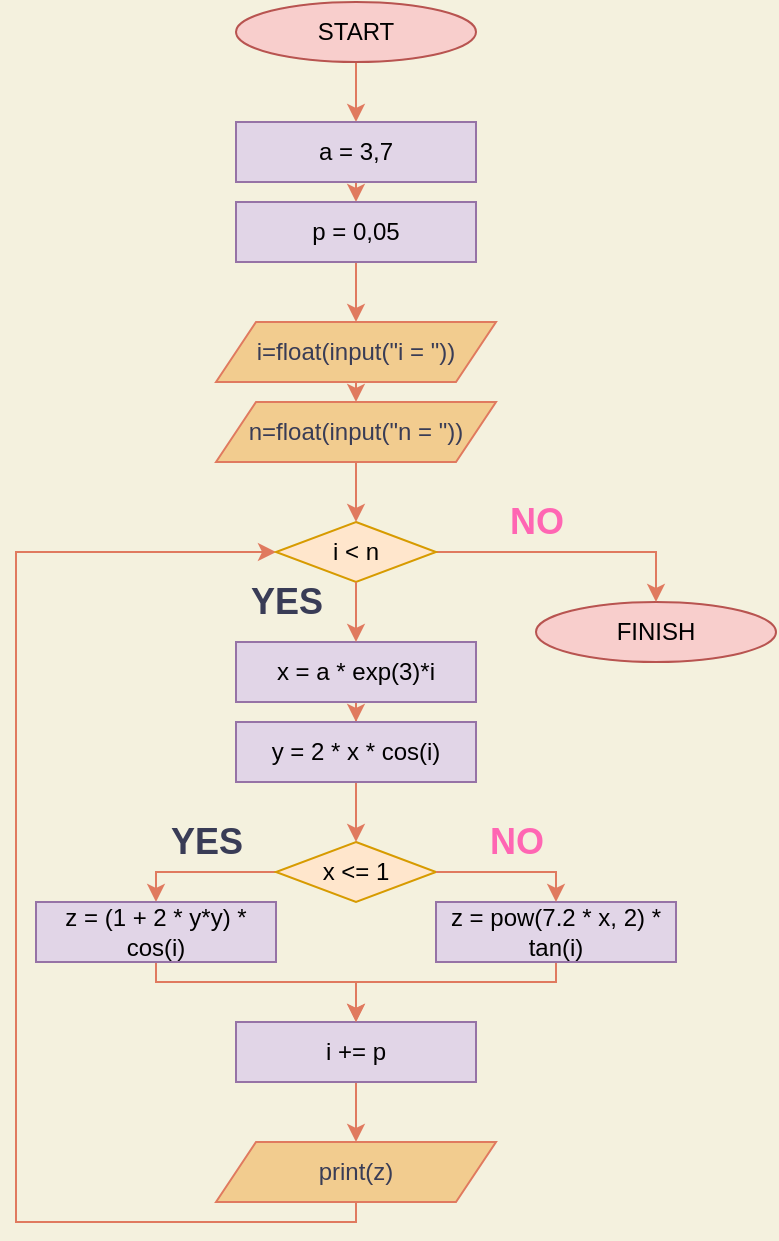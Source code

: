 <mxfile version="14.4.2" type="github">
  <diagram id="C5RBs43oDa-KdzZeNtuy" name="Page-1">
    <mxGraphModel dx="599" dy="297" grid="1" gridSize="10" guides="1" tooltips="1" connect="1" arrows="1" fold="1" page="1" pageScale="1" pageWidth="827" pageHeight="1169" background="#F4F1DE" math="0" shadow="0">
      <root>
        <mxCell id="WIyWlLk6GJQsqaUBKTNV-0" />
        <mxCell id="WIyWlLk6GJQsqaUBKTNV-1" parent="WIyWlLk6GJQsqaUBKTNV-0" />
        <mxCell id="fDO4mFQE8FthaiIr9Yby-4" style="edgeStyle=orthogonalEdgeStyle;rounded=0;orthogonalLoop=1;jettySize=auto;html=1;exitX=0.5;exitY=1;exitDx=0;exitDy=0;labelBackgroundColor=#F4F1DE;strokeColor=#E07A5F;fontColor=#393C56;" parent="WIyWlLk6GJQsqaUBKTNV-1" source="fDO4mFQE8FthaiIr9Yby-1" target="fDO4mFQE8FthaiIr9Yby-3" edge="1">
          <mxGeometry relative="1" as="geometry" />
        </mxCell>
        <mxCell id="fDO4mFQE8FthaiIr9Yby-1" value="START" style="ellipse;whiteSpace=wrap;html=1;fillColor=#f8cecc;strokeColor=#b85450;" parent="WIyWlLk6GJQsqaUBKTNV-1" vertex="1">
          <mxGeometry x="320" y="50" width="120" height="30" as="geometry" />
        </mxCell>
        <mxCell id="fDO4mFQE8FthaiIr9Yby-2" value="FINISH" style="ellipse;whiteSpace=wrap;html=1;fillColor=#f8cecc;strokeColor=#b85450;" parent="WIyWlLk6GJQsqaUBKTNV-1" vertex="1">
          <mxGeometry x="470" y="350" width="120" height="30" as="geometry" />
        </mxCell>
        <mxCell id="fDO4mFQE8FthaiIr9Yby-6" style="edgeStyle=orthogonalEdgeStyle;rounded=0;orthogonalLoop=1;jettySize=auto;html=1;exitX=0.5;exitY=1;exitDx=0;exitDy=0;entryX=0.5;entryY=0;entryDx=0;entryDy=0;labelBackgroundColor=#F4F1DE;strokeColor=#E07A5F;fontColor=#393C56;" parent="WIyWlLk6GJQsqaUBKTNV-1" source="fDO4mFQE8FthaiIr9Yby-3" target="l8t28eZW5hl5tM2Rphc--11" edge="1">
          <mxGeometry relative="1" as="geometry" />
        </mxCell>
        <mxCell id="fDO4mFQE8FthaiIr9Yby-3" value="&lt;div&gt;&lt;font style=&quot;vertical-align: inherit&quot;&gt;&lt;font style=&quot;vertical-align: inherit&quot;&gt;&lt;font style=&quot;vertical-align: inherit&quot;&gt;&lt;font style=&quot;vertical-align: inherit&quot;&gt;а = 3,7&lt;/font&gt;&lt;/font&gt;&lt;/font&gt;&lt;/font&gt;&lt;/div&gt;" style="rounded=0;whiteSpace=wrap;html=1;fillColor=#e1d5e7;strokeColor=#9673a6;" parent="WIyWlLk6GJQsqaUBKTNV-1" vertex="1">
          <mxGeometry x="320" y="110" width="120" height="30" as="geometry" />
        </mxCell>
        <mxCell id="fDO4mFQE8FthaiIr9Yby-8" style="edgeStyle=orthogonalEdgeStyle;rounded=0;orthogonalLoop=1;jettySize=auto;html=1;exitX=0.5;exitY=1;exitDx=0;exitDy=0;entryX=0.5;entryY=0;entryDx=0;entryDy=0;labelBackgroundColor=#F4F1DE;strokeColor=#E07A5F;fontColor=#393C56;" parent="WIyWlLk6GJQsqaUBKTNV-1" source="fDO4mFQE8FthaiIr9Yby-5" target="l8t28eZW5hl5tM2Rphc--13" edge="1">
          <mxGeometry relative="1" as="geometry">
            <Array as="points">
              <mxPoint x="380" y="245" />
              <mxPoint x="380" y="245" />
            </Array>
          </mxGeometry>
        </mxCell>
        <mxCell id="fDO4mFQE8FthaiIr9Yby-5" value="&lt;div&gt;&lt;font style=&quot;vertical-align: inherit&quot;&gt;&lt;font style=&quot;vertical-align: inherit&quot;&gt;&lt;font style=&quot;vertical-align: inherit&quot;&gt;&lt;font style=&quot;vertical-align: inherit&quot;&gt;i=float(input(&quot;i = &quot;))&lt;/font&gt;&lt;/font&gt;&lt;/font&gt;&lt;/font&gt;&lt;/div&gt;" style="shape=parallelogram;perimeter=parallelogramPerimeter;whiteSpace=wrap;html=1;fixedSize=1;fillColor=#F2CC8F;strokeColor=#E07A5F;fontColor=#393C56;" parent="WIyWlLk6GJQsqaUBKTNV-1" vertex="1">
          <mxGeometry x="310" y="210" width="140" height="30" as="geometry" />
        </mxCell>
        <mxCell id="fDO4mFQE8FthaiIr9Yby-9" style="edgeStyle=orthogonalEdgeStyle;rounded=0;orthogonalLoop=1;jettySize=auto;html=1;entryX=0;entryY=0.5;entryDx=0;entryDy=0;exitX=0.5;exitY=1;exitDx=0;exitDy=0;labelBackgroundColor=#F4F1DE;strokeColor=#E07A5F;fontColor=#393C56;" parent="WIyWlLk6GJQsqaUBKTNV-1" source="fDO4mFQE8FthaiIr9Yby-27" target="fDO4mFQE8FthaiIr9Yby-7" edge="1">
          <mxGeometry relative="1" as="geometry">
            <mxPoint x="220" y="300" as="targetPoint" />
            <mxPoint x="530" y="850" as="sourcePoint" />
            <Array as="points">
              <mxPoint x="380" y="660" />
              <mxPoint x="210" y="660" />
              <mxPoint x="210" y="325" />
            </Array>
          </mxGeometry>
        </mxCell>
        <mxCell id="fDO4mFQE8FthaiIr9Yby-10" style="edgeStyle=orthogonalEdgeStyle;rounded=0;orthogonalLoop=1;jettySize=auto;html=1;exitX=1;exitY=0.5;exitDx=0;exitDy=0;labelBackgroundColor=#F4F1DE;strokeColor=#E07A5F;fontColor=#393C56;" parent="WIyWlLk6GJQsqaUBKTNV-1" source="fDO4mFQE8FthaiIr9Yby-7" target="fDO4mFQE8FthaiIr9Yby-2" edge="1">
          <mxGeometry relative="1" as="geometry">
            <mxPoint x="540" y="340" as="targetPoint" />
            <Array as="points">
              <mxPoint x="530" y="325" />
            </Array>
          </mxGeometry>
        </mxCell>
        <mxCell id="fDO4mFQE8FthaiIr9Yby-7" value="i &amp;lt; n" style="rhombus;whiteSpace=wrap;html=1;fillColor=#ffe6cc;strokeColor=#d79b00;" parent="WIyWlLk6GJQsqaUBKTNV-1" vertex="1">
          <mxGeometry x="340" y="310" width="80" height="30" as="geometry" />
        </mxCell>
        <mxCell id="l8t28eZW5hl5tM2Rphc--17" style="edgeStyle=orthogonalEdgeStyle;curved=0;rounded=1;sketch=0;orthogonalLoop=1;jettySize=auto;html=1;exitX=0.5;exitY=1;exitDx=0;exitDy=0;strokeColor=#E07A5F;fillColor=#F2CC8F;fontColor=#393C56;" edge="1" parent="WIyWlLk6GJQsqaUBKTNV-1" source="fDO4mFQE8FthaiIr9Yby-11" target="l8t28eZW5hl5tM2Rphc--16">
          <mxGeometry relative="1" as="geometry" />
        </mxCell>
        <mxCell id="fDO4mFQE8FthaiIr9Yby-11" value="&lt;div&gt;x = a * exp(3)*i&lt;/div&gt;" style="rounded=0;whiteSpace=wrap;html=1;fillColor=#e1d5e7;strokeColor=#9673a6;" parent="WIyWlLk6GJQsqaUBKTNV-1" vertex="1">
          <mxGeometry x="320" y="370" width="120" height="30" as="geometry" />
        </mxCell>
        <mxCell id="fDO4mFQE8FthaiIr9Yby-12" style="edgeStyle=orthogonalEdgeStyle;rounded=0;orthogonalLoop=1;jettySize=auto;html=1;entryX=0.5;entryY=0;entryDx=0;entryDy=0;labelBackgroundColor=#F4F1DE;strokeColor=#E07A5F;fontColor=#393C56;" parent="WIyWlLk6GJQsqaUBKTNV-1" source="fDO4mFQE8FthaiIr9Yby-7" target="fDO4mFQE8FthaiIr9Yby-11" edge="1">
          <mxGeometry relative="1" as="geometry">
            <mxPoint x="370" y="400" as="targetPoint" />
            <mxPoint x="380" y="370" as="sourcePoint" />
            <Array as="points">
              <mxPoint x="380" y="360" />
              <mxPoint x="380" y="360" />
            </Array>
          </mxGeometry>
        </mxCell>
        <mxCell id="fDO4mFQE8FthaiIr9Yby-29" style="edgeStyle=orthogonalEdgeStyle;rounded=0;orthogonalLoop=1;jettySize=auto;html=1;exitX=0.5;exitY=1;exitDx=0;exitDy=0;entryX=0.5;entryY=0;entryDx=0;entryDy=0;labelBackgroundColor=#F4F1DE;strokeColor=#E07A5F;fontColor=#393C56;" parent="WIyWlLk6GJQsqaUBKTNV-1" source="fDO4mFQE8FthaiIr9Yby-14" target="fDO4mFQE8FthaiIr9Yby-27" edge="1">
          <mxGeometry relative="1" as="geometry" />
        </mxCell>
        <mxCell id="fDO4mFQE8FthaiIr9Yby-14" value="i += p" style="rounded=0;whiteSpace=wrap;html=1;fillColor=#e1d5e7;strokeColor=#9673a6;" parent="WIyWlLk6GJQsqaUBKTNV-1" vertex="1">
          <mxGeometry x="320" y="560" width="120" height="30" as="geometry" />
        </mxCell>
        <mxCell id="fDO4mFQE8FthaiIr9Yby-21" style="edgeStyle=orthogonalEdgeStyle;rounded=0;orthogonalLoop=1;jettySize=auto;html=1;entryX=0.5;entryY=0;entryDx=0;entryDy=0;exitX=0.5;exitY=1;exitDx=0;exitDy=0;labelBackgroundColor=#F4F1DE;strokeColor=#E07A5F;fontColor=#393C56;" parent="WIyWlLk6GJQsqaUBKTNV-1" source="fDO4mFQE8FthaiIr9Yby-25" target="fDO4mFQE8FthaiIr9Yby-14" edge="1">
          <mxGeometry relative="1" as="geometry">
            <mxPoint x="380" y="760" as="targetPoint" />
            <Array as="points">
              <mxPoint x="480" y="540" />
              <mxPoint x="380" y="540" />
            </Array>
          </mxGeometry>
        </mxCell>
        <mxCell id="fDO4mFQE8FthaiIr9Yby-22" style="edgeStyle=orthogonalEdgeStyle;rounded=0;orthogonalLoop=1;jettySize=auto;html=1;entryX=0.5;entryY=0;entryDx=0;entryDy=0;exitX=0.5;exitY=1;exitDx=0;exitDy=0;labelBackgroundColor=#F4F1DE;strokeColor=#E07A5F;fontColor=#393C56;" parent="WIyWlLk6GJQsqaUBKTNV-1" source="fDO4mFQE8FthaiIr9Yby-23" target="fDO4mFQE8FthaiIr9Yby-14" edge="1">
          <mxGeometry relative="1" as="geometry">
            <mxPoint x="330" y="660" as="targetPoint" />
            <Array as="points">
              <mxPoint x="280" y="540" />
              <mxPoint x="380" y="540" />
            </Array>
          </mxGeometry>
        </mxCell>
        <mxCell id="l8t28eZW5hl5tM2Rphc--5" style="edgeStyle=orthogonalEdgeStyle;rounded=0;orthogonalLoop=1;jettySize=auto;html=1;exitX=0;exitY=0.5;exitDx=0;exitDy=0;entryX=0.5;entryY=0;entryDx=0;entryDy=0;labelBackgroundColor=#F4F1DE;strokeColor=#E07A5F;fontColor=#393C56;" edge="1" parent="WIyWlLk6GJQsqaUBKTNV-1" source="fDO4mFQE8FthaiIr9Yby-17" target="fDO4mFQE8FthaiIr9Yby-23">
          <mxGeometry relative="1" as="geometry">
            <mxPoint x="240" y="480" as="targetPoint" />
            <Array as="points">
              <mxPoint x="280" y="485" />
            </Array>
          </mxGeometry>
        </mxCell>
        <mxCell id="fDO4mFQE8FthaiIr9Yby-17" value="x &amp;lt;= 1" style="rhombus;whiteSpace=wrap;html=1;fillColor=#ffe6cc;strokeColor=#d79b00;" parent="WIyWlLk6GJQsqaUBKTNV-1" vertex="1">
          <mxGeometry x="340" y="470" width="80" height="30" as="geometry" />
        </mxCell>
        <mxCell id="fDO4mFQE8FthaiIr9Yby-18" style="edgeStyle=orthogonalEdgeStyle;rounded=0;orthogonalLoop=1;jettySize=auto;html=1;exitX=0.5;exitY=1;exitDx=0;exitDy=0;labelBackgroundColor=#F4F1DE;strokeColor=#E07A5F;fontColor=#393C56;entryX=0.5;entryY=0;entryDx=0;entryDy=0;" parent="WIyWlLk6GJQsqaUBKTNV-1" source="l8t28eZW5hl5tM2Rphc--16" target="fDO4mFQE8FthaiIr9Yby-17" edge="1">
          <mxGeometry relative="1" as="geometry">
            <mxPoint x="380" y="450" as="targetPoint" />
            <mxPoint x="380" y="460" as="sourcePoint" />
            <Array as="points" />
          </mxGeometry>
        </mxCell>
        <mxCell id="fDO4mFQE8FthaiIr9Yby-19" value="&lt;font style=&quot;font-size: 18px&quot; color=&quot;#ff66b3&quot;&gt;&lt;b&gt;NO&lt;/b&gt;&lt;/font&gt;" style="text;html=1;align=center;verticalAlign=middle;resizable=0;points=[];autosize=1;fontColor=#393C56;" parent="WIyWlLk6GJQsqaUBKTNV-1" vertex="1">
          <mxGeometry x="450" y="300" width="40" height="20" as="geometry" />
        </mxCell>
        <mxCell id="fDO4mFQE8FthaiIr9Yby-20" value="&lt;font style=&quot;font-size: 18px&quot;&gt;&lt;b&gt;YES&lt;/b&gt;&lt;/font&gt;" style="text;html=1;align=center;verticalAlign=middle;resizable=0;points=[];autosize=1;fontColor=#393C56;" parent="WIyWlLk6GJQsqaUBKTNV-1" vertex="1">
          <mxGeometry x="320" y="340" width="50" height="20" as="geometry" />
        </mxCell>
        <mxCell id="fDO4mFQE8FthaiIr9Yby-23" value="z = (1 + 2 * y*y) * cos(i)" style="rounded=0;whiteSpace=wrap;html=1;fillColor=#e1d5e7;strokeColor=#9673a6;" parent="WIyWlLk6GJQsqaUBKTNV-1" vertex="1">
          <mxGeometry x="220" y="500" width="120" height="30" as="geometry" />
        </mxCell>
        <mxCell id="fDO4mFQE8FthaiIr9Yby-25" value="z = pow(7.2 * x, 2) * tan(i)" style="rounded=0;whiteSpace=wrap;html=1;fillColor=#e1d5e7;strokeColor=#9673a6;" parent="WIyWlLk6GJQsqaUBKTNV-1" vertex="1">
          <mxGeometry x="420" y="500" width="120" height="30" as="geometry" />
        </mxCell>
        <mxCell id="fDO4mFQE8FthaiIr9Yby-26" style="edgeStyle=orthogonalEdgeStyle;rounded=0;orthogonalLoop=1;jettySize=auto;html=1;entryX=0.5;entryY=0;entryDx=0;entryDy=0;labelBackgroundColor=#F4F1DE;strokeColor=#E07A5F;fontColor=#393C56;exitX=1;exitY=0.5;exitDx=0;exitDy=0;" parent="WIyWlLk6GJQsqaUBKTNV-1" source="fDO4mFQE8FthaiIr9Yby-17" target="fDO4mFQE8FthaiIr9Yby-25" edge="1">
          <mxGeometry relative="1" as="geometry">
            <mxPoint x="470" y="620" as="targetPoint" />
            <mxPoint x="420" y="520" as="sourcePoint" />
            <Array as="points">
              <mxPoint x="480" y="485" />
            </Array>
          </mxGeometry>
        </mxCell>
        <mxCell id="fDO4mFQE8FthaiIr9Yby-27" value="print(z)" style="shape=parallelogram;perimeter=parallelogramPerimeter;whiteSpace=wrap;html=1;fixedSize=1;fillColor=#F2CC8F;strokeColor=#E07A5F;fontColor=#393C56;" parent="WIyWlLk6GJQsqaUBKTNV-1" vertex="1">
          <mxGeometry x="310" y="620" width="140" height="30" as="geometry" />
        </mxCell>
        <mxCell id="l8t28eZW5hl5tM2Rphc--9" value="&lt;font style=&quot;font-size: 18px&quot; color=&quot;#ff66b3&quot;&gt;&lt;b&gt;NO&lt;/b&gt;&lt;/font&gt;" style="text;html=1;align=center;verticalAlign=middle;resizable=0;points=[];autosize=1;fontColor=#393C56;" vertex="1" parent="WIyWlLk6GJQsqaUBKTNV-1">
          <mxGeometry x="440" y="460" width="40" height="20" as="geometry" />
        </mxCell>
        <mxCell id="l8t28eZW5hl5tM2Rphc--10" value="&lt;font style=&quot;font-size: 18px&quot;&gt;&lt;b&gt;YES&lt;/b&gt;&lt;/font&gt;" style="text;html=1;align=center;verticalAlign=middle;resizable=0;points=[];autosize=1;fontColor=#393C56;" vertex="1" parent="WIyWlLk6GJQsqaUBKTNV-1">
          <mxGeometry x="280" y="460" width="50" height="20" as="geometry" />
        </mxCell>
        <mxCell id="l8t28eZW5hl5tM2Rphc--12" style="edgeStyle=orthogonalEdgeStyle;curved=0;rounded=1;sketch=0;orthogonalLoop=1;jettySize=auto;html=1;strokeColor=#E07A5F;fillColor=#F2CC8F;fontColor=#393C56;entryX=0.5;entryY=0;entryDx=0;entryDy=0;exitX=0.5;exitY=1;exitDx=0;exitDy=0;" edge="1" parent="WIyWlLk6GJQsqaUBKTNV-1" source="l8t28eZW5hl5tM2Rphc--11" target="fDO4mFQE8FthaiIr9Yby-5">
          <mxGeometry relative="1" as="geometry">
            <mxPoint x="383" y="190" as="sourcePoint" />
            <mxPoint x="370" y="200" as="targetPoint" />
            <Array as="points">
              <mxPoint x="380" y="200" />
              <mxPoint x="380" y="200" />
            </Array>
          </mxGeometry>
        </mxCell>
        <mxCell id="l8t28eZW5hl5tM2Rphc--11" value="&lt;div&gt;&lt;span&gt;&lt;font style=&quot;vertical-align: inherit&quot;&gt;&lt;font style=&quot;vertical-align: inherit&quot;&gt;р = 0,05&lt;/font&gt;&lt;/font&gt;&lt;/span&gt;&lt;br&gt;&lt;/div&gt;" style="rounded=0;whiteSpace=wrap;html=1;fillColor=#e1d5e7;strokeColor=#9673a6;" vertex="1" parent="WIyWlLk6GJQsqaUBKTNV-1">
          <mxGeometry x="320" y="150" width="120" height="30" as="geometry" />
        </mxCell>
        <mxCell id="l8t28eZW5hl5tM2Rphc--14" style="edgeStyle=orthogonalEdgeStyle;curved=0;rounded=1;sketch=0;orthogonalLoop=1;jettySize=auto;html=1;entryX=0.5;entryY=0;entryDx=0;entryDy=0;strokeColor=#E07A5F;fillColor=#F2CC8F;fontColor=#393C56;" edge="1" parent="WIyWlLk6GJQsqaUBKTNV-1" target="fDO4mFQE8FthaiIr9Yby-7">
          <mxGeometry relative="1" as="geometry">
            <mxPoint x="380" y="280" as="sourcePoint" />
            <Array as="points">
              <mxPoint x="380" y="300" />
              <mxPoint x="380" y="300" />
            </Array>
          </mxGeometry>
        </mxCell>
        <mxCell id="l8t28eZW5hl5tM2Rphc--13" value="&lt;div&gt;&lt;span&gt;&lt;font style=&quot;vertical-align: inherit&quot;&gt;&lt;font style=&quot;vertical-align: inherit&quot;&gt;n=float(&lt;/font&gt;&lt;/font&gt;&lt;/span&gt;input&lt;span&gt;&lt;font style=&quot;vertical-align: inherit&quot;&gt;&lt;font style=&quot;vertical-align: inherit&quot;&gt;(&quot;n = &quot;))&lt;/font&gt;&lt;/font&gt;&lt;/span&gt;&lt;br&gt;&lt;/div&gt;" style="shape=parallelogram;perimeter=parallelogramPerimeter;whiteSpace=wrap;html=1;fixedSize=1;fillColor=#F2CC8F;strokeColor=#E07A5F;fontColor=#393C56;" vertex="1" parent="WIyWlLk6GJQsqaUBKTNV-1">
          <mxGeometry x="310" y="250" width="140" height="30" as="geometry" />
        </mxCell>
        <mxCell id="l8t28eZW5hl5tM2Rphc--16" value="&lt;div&gt;&lt;span&gt;y = 2 * x * cos(i)&lt;/span&gt;&lt;br&gt;&lt;/div&gt;" style="rounded=0;whiteSpace=wrap;html=1;fillColor=#e1d5e7;strokeColor=#9673a6;" vertex="1" parent="WIyWlLk6GJQsqaUBKTNV-1">
          <mxGeometry x="320" y="410" width="120" height="30" as="geometry" />
        </mxCell>
      </root>
    </mxGraphModel>
  </diagram>
</mxfile>
